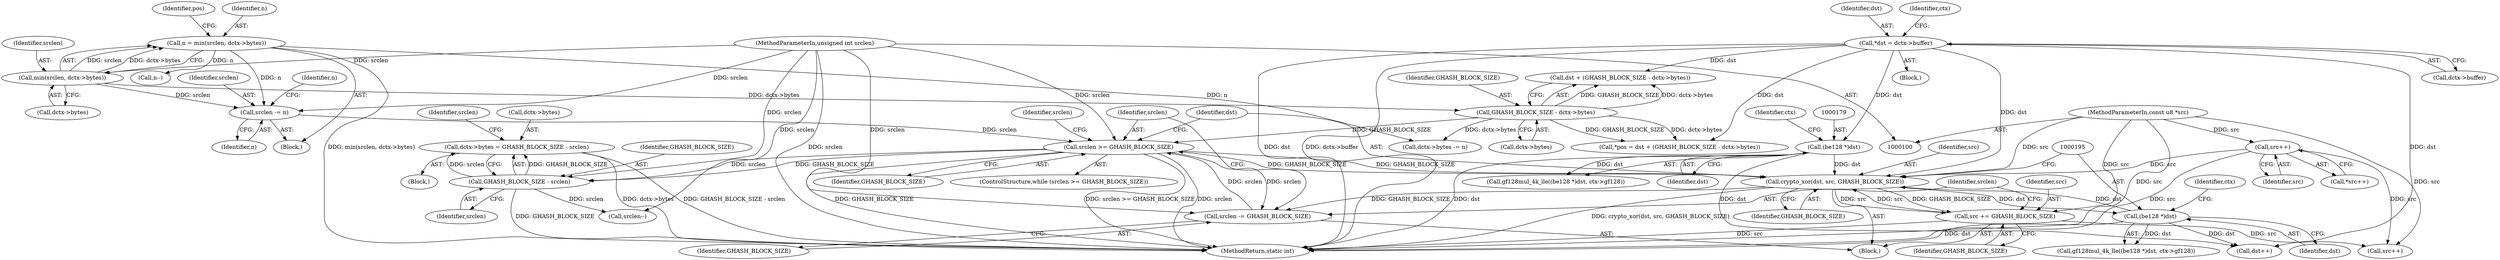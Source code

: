 digraph "0_linux_7ed47b7d142ec99ad6880bbbec51e9f12b3af74c_0@integer" {
"1000209" [label="(Call,dctx->bytes = GHASH_BLOCK_SIZE - srclen)"];
"1000213" [label="(Call,GHASH_BLOCK_SIZE - srclen)"];
"1000185" [label="(Call,srclen >= GHASH_BLOCK_SIZE)"];
"1000159" [label="(Call,srclen -= n)"];
"1000137" [label="(Call,n = min(srclen, dctx->bytes))"];
"1000139" [label="(Call,min(srclen, dctx->bytes))"];
"1000103" [label="(MethodParameterIn,unsigned int srclen)"];
"1000203" [label="(Call,srclen -= GHASH_BLOCK_SIZE)"];
"1000189" [label="(Call,crypto_xor(dst, src, GHASH_BLOCK_SIZE))"];
"1000178" [label="(Call,(be128 *)dst)"];
"1000118" [label="(Call,*dst = dctx->buffer)"];
"1000194" [label="(Call,(be128 *)dst)"];
"1000200" [label="(Call,src += GHASH_BLOCK_SIZE)"];
"1000102" [label="(MethodParameterIn,const u8 *src)"];
"1000170" [label="(Call,src++)"];
"1000149" [label="(Call,GHASH_BLOCK_SIZE - dctx->bytes)"];
"1000103" [label="(MethodParameterIn,unsigned int srclen)"];
"1000171" [label="(Identifier,src)"];
"1000140" [label="(Identifier,srclen)"];
"1000119" [label="(Identifier,dst)"];
"1000126" [label="(Identifier,ctx)"];
"1000135" [label="(Block,)"];
"1000198" [label="(Identifier,ctx)"];
"1000215" [label="(Identifier,srclen)"];
"1000154" [label="(Call,dctx->bytes -= n)"];
"1000141" [label="(Call,dctx->bytes)"];
"1000224" [label="(Call,src++)"];
"1000104" [label="(Block,)"];
"1000185" [label="(Call,srclen >= GHASH_BLOCK_SIZE)"];
"1000204" [label="(Identifier,srclen)"];
"1000161" [label="(Identifier,n)"];
"1000202" [label="(Identifier,GHASH_BLOCK_SIZE)"];
"1000201" [label="(Identifier,src)"];
"1000170" [label="(Call,src++)"];
"1000163" [label="(Call,n--)"];
"1000210" [label="(Call,dctx->bytes)"];
"1000228" [label="(MethodReturn,static int)"];
"1000146" [label="(Identifier,pos)"];
"1000182" [label="(Identifier,ctx)"];
"1000150" [label="(Identifier,GHASH_BLOCK_SIZE)"];
"1000217" [label="(Call,srclen--)"];
"1000203" [label="(Call,srclen -= GHASH_BLOCK_SIZE)"];
"1000184" [label="(ControlStructure,while (srclen >= GHASH_BLOCK_SIZE))"];
"1000177" [label="(Call,gf128mul_4k_lle((be128 *)dst, ctx->gf128))"];
"1000213" [label="(Call,GHASH_BLOCK_SIZE - srclen)"];
"1000149" [label="(Call,GHASH_BLOCK_SIZE - dctx->bytes)"];
"1000188" [label="(Block,)"];
"1000192" [label="(Identifier,GHASH_BLOCK_SIZE)"];
"1000159" [label="(Call,srclen -= n)"];
"1000205" [label="(Identifier,GHASH_BLOCK_SIZE)"];
"1000221" [label="(Call,dst++)"];
"1000164" [label="(Identifier,n)"];
"1000147" [label="(Call,dst + (GHASH_BLOCK_SIZE - dctx->bytes))"];
"1000218" [label="(Identifier,srclen)"];
"1000209" [label="(Call,dctx->bytes = GHASH_BLOCK_SIZE - srclen)"];
"1000186" [label="(Identifier,srclen)"];
"1000194" [label="(Call,(be128 *)dst)"];
"1000189" [label="(Call,crypto_xor(dst, src, GHASH_BLOCK_SIZE))"];
"1000191" [label="(Identifier,src)"];
"1000118" [label="(Call,*dst = dctx->buffer)"];
"1000193" [label="(Call,gf128mul_4k_lle((be128 *)dst, ctx->gf128))"];
"1000138" [label="(Identifier,n)"];
"1000145" [label="(Call,*pos = dst + (GHASH_BLOCK_SIZE - dctx->bytes))"];
"1000208" [label="(Block,)"];
"1000137" [label="(Call,n = min(srclen, dctx->bytes))"];
"1000178" [label="(Call,(be128 *)dst)"];
"1000139" [label="(Call,min(srclen, dctx->bytes))"];
"1000169" [label="(Call,*src++)"];
"1000120" [label="(Call,dctx->buffer)"];
"1000214" [label="(Identifier,GHASH_BLOCK_SIZE)"];
"1000102" [label="(MethodParameterIn,const u8 *src)"];
"1000196" [label="(Identifier,dst)"];
"1000187" [label="(Identifier,GHASH_BLOCK_SIZE)"];
"1000160" [label="(Identifier,srclen)"];
"1000190" [label="(Identifier,dst)"];
"1000180" [label="(Identifier,dst)"];
"1000151" [label="(Call,dctx->bytes)"];
"1000200" [label="(Call,src += GHASH_BLOCK_SIZE)"];
"1000207" [label="(Identifier,srclen)"];
"1000209" -> "1000208"  [label="AST: "];
"1000209" -> "1000213"  [label="CFG: "];
"1000210" -> "1000209"  [label="AST: "];
"1000213" -> "1000209"  [label="AST: "];
"1000218" -> "1000209"  [label="CFG: "];
"1000209" -> "1000228"  [label="DDG: dctx->bytes"];
"1000209" -> "1000228"  [label="DDG: GHASH_BLOCK_SIZE - srclen"];
"1000213" -> "1000209"  [label="DDG: GHASH_BLOCK_SIZE"];
"1000213" -> "1000209"  [label="DDG: srclen"];
"1000213" -> "1000215"  [label="CFG: "];
"1000214" -> "1000213"  [label="AST: "];
"1000215" -> "1000213"  [label="AST: "];
"1000213" -> "1000228"  [label="DDG: GHASH_BLOCK_SIZE"];
"1000185" -> "1000213"  [label="DDG: GHASH_BLOCK_SIZE"];
"1000185" -> "1000213"  [label="DDG: srclen"];
"1000103" -> "1000213"  [label="DDG: srclen"];
"1000213" -> "1000217"  [label="DDG: srclen"];
"1000185" -> "1000184"  [label="AST: "];
"1000185" -> "1000187"  [label="CFG: "];
"1000186" -> "1000185"  [label="AST: "];
"1000187" -> "1000185"  [label="AST: "];
"1000190" -> "1000185"  [label="CFG: "];
"1000207" -> "1000185"  [label="CFG: "];
"1000185" -> "1000228"  [label="DDG: srclen >= GHASH_BLOCK_SIZE"];
"1000185" -> "1000228"  [label="DDG: srclen"];
"1000185" -> "1000228"  [label="DDG: GHASH_BLOCK_SIZE"];
"1000159" -> "1000185"  [label="DDG: srclen"];
"1000203" -> "1000185"  [label="DDG: srclen"];
"1000103" -> "1000185"  [label="DDG: srclen"];
"1000149" -> "1000185"  [label="DDG: GHASH_BLOCK_SIZE"];
"1000189" -> "1000185"  [label="DDG: GHASH_BLOCK_SIZE"];
"1000185" -> "1000189"  [label="DDG: GHASH_BLOCK_SIZE"];
"1000185" -> "1000203"  [label="DDG: srclen"];
"1000159" -> "1000135"  [label="AST: "];
"1000159" -> "1000161"  [label="CFG: "];
"1000160" -> "1000159"  [label="AST: "];
"1000161" -> "1000159"  [label="AST: "];
"1000164" -> "1000159"  [label="CFG: "];
"1000137" -> "1000159"  [label="DDG: n"];
"1000139" -> "1000159"  [label="DDG: srclen"];
"1000103" -> "1000159"  [label="DDG: srclen"];
"1000137" -> "1000135"  [label="AST: "];
"1000137" -> "1000139"  [label="CFG: "];
"1000138" -> "1000137"  [label="AST: "];
"1000139" -> "1000137"  [label="AST: "];
"1000146" -> "1000137"  [label="CFG: "];
"1000137" -> "1000228"  [label="DDG: min(srclen, dctx->bytes)"];
"1000139" -> "1000137"  [label="DDG: srclen"];
"1000139" -> "1000137"  [label="DDG: dctx->bytes"];
"1000137" -> "1000154"  [label="DDG: n"];
"1000137" -> "1000163"  [label="DDG: n"];
"1000139" -> "1000141"  [label="CFG: "];
"1000140" -> "1000139"  [label="AST: "];
"1000141" -> "1000139"  [label="AST: "];
"1000103" -> "1000139"  [label="DDG: srclen"];
"1000139" -> "1000149"  [label="DDG: dctx->bytes"];
"1000103" -> "1000100"  [label="AST: "];
"1000103" -> "1000228"  [label="DDG: srclen"];
"1000103" -> "1000203"  [label="DDG: srclen"];
"1000103" -> "1000217"  [label="DDG: srclen"];
"1000203" -> "1000188"  [label="AST: "];
"1000203" -> "1000205"  [label="CFG: "];
"1000204" -> "1000203"  [label="AST: "];
"1000205" -> "1000203"  [label="AST: "];
"1000186" -> "1000203"  [label="CFG: "];
"1000189" -> "1000203"  [label="DDG: GHASH_BLOCK_SIZE"];
"1000189" -> "1000188"  [label="AST: "];
"1000189" -> "1000192"  [label="CFG: "];
"1000190" -> "1000189"  [label="AST: "];
"1000191" -> "1000189"  [label="AST: "];
"1000192" -> "1000189"  [label="AST: "];
"1000195" -> "1000189"  [label="CFG: "];
"1000189" -> "1000228"  [label="DDG: crypto_xor(dst, src, GHASH_BLOCK_SIZE)"];
"1000178" -> "1000189"  [label="DDG: dst"];
"1000118" -> "1000189"  [label="DDG: dst"];
"1000194" -> "1000189"  [label="DDG: dst"];
"1000200" -> "1000189"  [label="DDG: src"];
"1000170" -> "1000189"  [label="DDG: src"];
"1000102" -> "1000189"  [label="DDG: src"];
"1000189" -> "1000194"  [label="DDG: dst"];
"1000189" -> "1000200"  [label="DDG: GHASH_BLOCK_SIZE"];
"1000189" -> "1000200"  [label="DDG: src"];
"1000178" -> "1000177"  [label="AST: "];
"1000178" -> "1000180"  [label="CFG: "];
"1000179" -> "1000178"  [label="AST: "];
"1000180" -> "1000178"  [label="AST: "];
"1000182" -> "1000178"  [label="CFG: "];
"1000178" -> "1000228"  [label="DDG: dst"];
"1000178" -> "1000177"  [label="DDG: dst"];
"1000118" -> "1000178"  [label="DDG: dst"];
"1000178" -> "1000221"  [label="DDG: dst"];
"1000118" -> "1000104"  [label="AST: "];
"1000118" -> "1000120"  [label="CFG: "];
"1000119" -> "1000118"  [label="AST: "];
"1000120" -> "1000118"  [label="AST: "];
"1000126" -> "1000118"  [label="CFG: "];
"1000118" -> "1000228"  [label="DDG: dst"];
"1000118" -> "1000228"  [label="DDG: dctx->buffer"];
"1000118" -> "1000145"  [label="DDG: dst"];
"1000118" -> "1000147"  [label="DDG: dst"];
"1000118" -> "1000221"  [label="DDG: dst"];
"1000194" -> "1000193"  [label="AST: "];
"1000194" -> "1000196"  [label="CFG: "];
"1000195" -> "1000194"  [label="AST: "];
"1000196" -> "1000194"  [label="AST: "];
"1000198" -> "1000194"  [label="CFG: "];
"1000194" -> "1000228"  [label="DDG: dst"];
"1000194" -> "1000193"  [label="DDG: dst"];
"1000194" -> "1000221"  [label="DDG: dst"];
"1000200" -> "1000188"  [label="AST: "];
"1000200" -> "1000202"  [label="CFG: "];
"1000201" -> "1000200"  [label="AST: "];
"1000202" -> "1000200"  [label="AST: "];
"1000204" -> "1000200"  [label="CFG: "];
"1000200" -> "1000228"  [label="DDG: src"];
"1000102" -> "1000200"  [label="DDG: src"];
"1000200" -> "1000224"  [label="DDG: src"];
"1000102" -> "1000100"  [label="AST: "];
"1000102" -> "1000228"  [label="DDG: src"];
"1000102" -> "1000170"  [label="DDG: src"];
"1000102" -> "1000224"  [label="DDG: src"];
"1000170" -> "1000169"  [label="AST: "];
"1000170" -> "1000171"  [label="CFG: "];
"1000171" -> "1000170"  [label="AST: "];
"1000169" -> "1000170"  [label="CFG: "];
"1000170" -> "1000228"  [label="DDG: src"];
"1000170" -> "1000224"  [label="DDG: src"];
"1000149" -> "1000147"  [label="AST: "];
"1000149" -> "1000151"  [label="CFG: "];
"1000150" -> "1000149"  [label="AST: "];
"1000151" -> "1000149"  [label="AST: "];
"1000147" -> "1000149"  [label="CFG: "];
"1000149" -> "1000145"  [label="DDG: GHASH_BLOCK_SIZE"];
"1000149" -> "1000145"  [label="DDG: dctx->bytes"];
"1000149" -> "1000147"  [label="DDG: GHASH_BLOCK_SIZE"];
"1000149" -> "1000147"  [label="DDG: dctx->bytes"];
"1000149" -> "1000154"  [label="DDG: dctx->bytes"];
}

